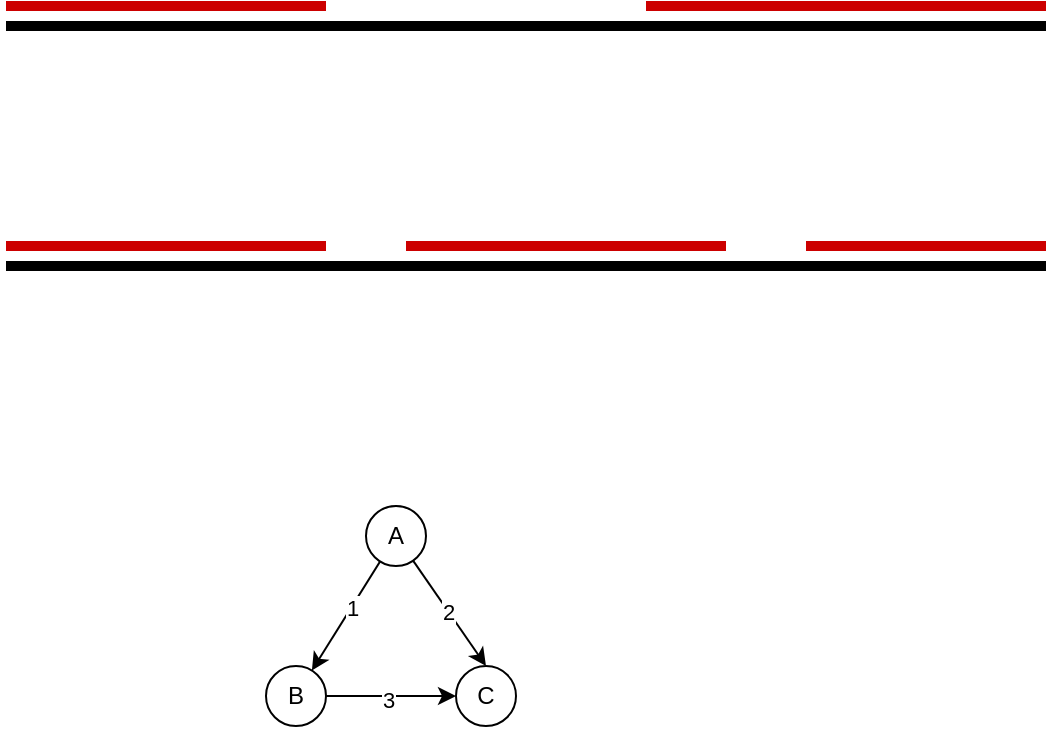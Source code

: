 <mxfile version="16.6.4" type="github">
  <diagram id="kgpKYQtTHZ0yAKxKKP6v" name="Page-1">
    <mxGraphModel dx="1426" dy="697" grid="1" gridSize="10" guides="1" tooltips="1" connect="1" arrows="1" fold="1" page="1" pageScale="1" pageWidth="850" pageHeight="1100" math="0" shadow="0">
      <root>
        <mxCell id="0" />
        <mxCell id="1" parent="0" />
        <mxCell id="ogGdIiwSezOgG4cDVrzh-1" value="" style="endArrow=none;html=1;shadow=0;targetPerimeterSpacing=0;strokeColor=default;curved=1;strokeWidth=5;" edge="1" parent="1">
          <mxGeometry width="50" height="50" relative="1" as="geometry">
            <mxPoint x="200" y="200" as="sourcePoint" />
            <mxPoint x="720" y="200" as="targetPoint" />
          </mxGeometry>
        </mxCell>
        <mxCell id="ogGdIiwSezOgG4cDVrzh-2" value="" style="endArrow=none;html=1;shadow=0;targetPerimeterSpacing=0;strokeColor=default;curved=1;strokeWidth=5;" edge="1" parent="1">
          <mxGeometry width="50" height="50" relative="1" as="geometry">
            <mxPoint x="200" y="320" as="sourcePoint" />
            <mxPoint x="720" y="320" as="targetPoint" />
          </mxGeometry>
        </mxCell>
        <mxCell id="ogGdIiwSezOgG4cDVrzh-4" value="" style="endArrow=none;html=1;shadow=0;targetPerimeterSpacing=0;strokeColor=#CC0000;curved=1;strokeWidth=5;" edge="1" parent="1">
          <mxGeometry width="50" height="50" relative="1" as="geometry">
            <mxPoint x="400" y="310" as="sourcePoint" />
            <mxPoint x="560" y="310" as="targetPoint" />
          </mxGeometry>
        </mxCell>
        <mxCell id="ogGdIiwSezOgG4cDVrzh-5" value="" style="endArrow=none;html=1;shadow=0;targetPerimeterSpacing=0;strokeColor=#CC0000;curved=1;strokeWidth=5;" edge="1" parent="1">
          <mxGeometry width="50" height="50" relative="1" as="geometry">
            <mxPoint x="200" y="310" as="sourcePoint" />
            <mxPoint x="360" y="310" as="targetPoint" />
          </mxGeometry>
        </mxCell>
        <mxCell id="ogGdIiwSezOgG4cDVrzh-6" value="" style="endArrow=none;html=1;shadow=0;targetPerimeterSpacing=0;strokeColor=#CC0000;curved=1;strokeWidth=5;" edge="1" parent="1">
          <mxGeometry width="50" height="50" relative="1" as="geometry">
            <mxPoint x="600" y="310" as="sourcePoint" />
            <mxPoint x="720" y="310" as="targetPoint" />
          </mxGeometry>
        </mxCell>
        <mxCell id="ogGdIiwSezOgG4cDVrzh-7" value="" style="endArrow=none;html=1;shadow=0;targetPerimeterSpacing=0;strokeColor=#CC0000;curved=1;strokeWidth=5;" edge="1" parent="1">
          <mxGeometry width="50" height="50" relative="1" as="geometry">
            <mxPoint x="520" y="190" as="sourcePoint" />
            <mxPoint x="720" y="190" as="targetPoint" />
          </mxGeometry>
        </mxCell>
        <mxCell id="ogGdIiwSezOgG4cDVrzh-8" value="" style="endArrow=none;html=1;shadow=0;targetPerimeterSpacing=0;strokeColor=#CC0000;curved=1;strokeWidth=5;" edge="1" parent="1">
          <mxGeometry width="50" height="50" relative="1" as="geometry">
            <mxPoint x="200" y="190" as="sourcePoint" />
            <mxPoint x="360" y="190" as="targetPoint" />
          </mxGeometry>
        </mxCell>
        <mxCell id="ogGdIiwSezOgG4cDVrzh-12" style="orthogonalLoop=1;jettySize=auto;html=1;shadow=0;targetPerimeterSpacing=0;strokeColor=#000000;strokeWidth=1;rounded=0;" edge="1" parent="1" source="ogGdIiwSezOgG4cDVrzh-9" target="ogGdIiwSezOgG4cDVrzh-10">
          <mxGeometry relative="1" as="geometry" />
        </mxCell>
        <mxCell id="ogGdIiwSezOgG4cDVrzh-15" value="1" style="edgeLabel;html=1;align=center;verticalAlign=middle;resizable=0;points=[];" vertex="1" connectable="0" parent="ogGdIiwSezOgG4cDVrzh-12">
          <mxGeometry x="-0.138" relative="1" as="geometry">
            <mxPoint as="offset" />
          </mxGeometry>
        </mxCell>
        <mxCell id="ogGdIiwSezOgG4cDVrzh-13" style="edgeStyle=none;rounded=0;orthogonalLoop=1;jettySize=auto;html=1;entryX=0.5;entryY=0;entryDx=0;entryDy=0;shadow=0;targetPerimeterSpacing=0;strokeColor=#000000;strokeWidth=1;" edge="1" parent="1" source="ogGdIiwSezOgG4cDVrzh-9" target="ogGdIiwSezOgG4cDVrzh-11">
          <mxGeometry relative="1" as="geometry" />
        </mxCell>
        <mxCell id="ogGdIiwSezOgG4cDVrzh-16" value="2" style="edgeLabel;html=1;align=center;verticalAlign=middle;resizable=0;points=[];" vertex="1" connectable="0" parent="ogGdIiwSezOgG4cDVrzh-13">
          <mxGeometry x="-0.031" relative="1" as="geometry">
            <mxPoint as="offset" />
          </mxGeometry>
        </mxCell>
        <mxCell id="ogGdIiwSezOgG4cDVrzh-9" value="A" style="ellipse;whiteSpace=wrap;html=1;aspect=fixed;" vertex="1" parent="1">
          <mxGeometry x="380" y="440" width="30" height="30" as="geometry" />
        </mxCell>
        <mxCell id="ogGdIiwSezOgG4cDVrzh-14" style="edgeStyle=none;rounded=0;orthogonalLoop=1;jettySize=auto;html=1;entryX=0;entryY=0.5;entryDx=0;entryDy=0;shadow=0;targetPerimeterSpacing=0;strokeColor=#000000;strokeWidth=1;" edge="1" parent="1" source="ogGdIiwSezOgG4cDVrzh-10" target="ogGdIiwSezOgG4cDVrzh-11">
          <mxGeometry relative="1" as="geometry" />
        </mxCell>
        <mxCell id="ogGdIiwSezOgG4cDVrzh-17" value="3" style="edgeLabel;html=1;align=center;verticalAlign=middle;resizable=0;points=[];" vertex="1" connectable="0" parent="ogGdIiwSezOgG4cDVrzh-14">
          <mxGeometry x="-0.046" y="-2" relative="1" as="geometry">
            <mxPoint as="offset" />
          </mxGeometry>
        </mxCell>
        <mxCell id="ogGdIiwSezOgG4cDVrzh-10" value="B" style="ellipse;whiteSpace=wrap;html=1;aspect=fixed;" vertex="1" parent="1">
          <mxGeometry x="330" y="520" width="30" height="30" as="geometry" />
        </mxCell>
        <mxCell id="ogGdIiwSezOgG4cDVrzh-11" value="C" style="ellipse;whiteSpace=wrap;html=1;aspect=fixed;" vertex="1" parent="1">
          <mxGeometry x="425" y="520" width="30" height="30" as="geometry" />
        </mxCell>
      </root>
    </mxGraphModel>
  </diagram>
</mxfile>
